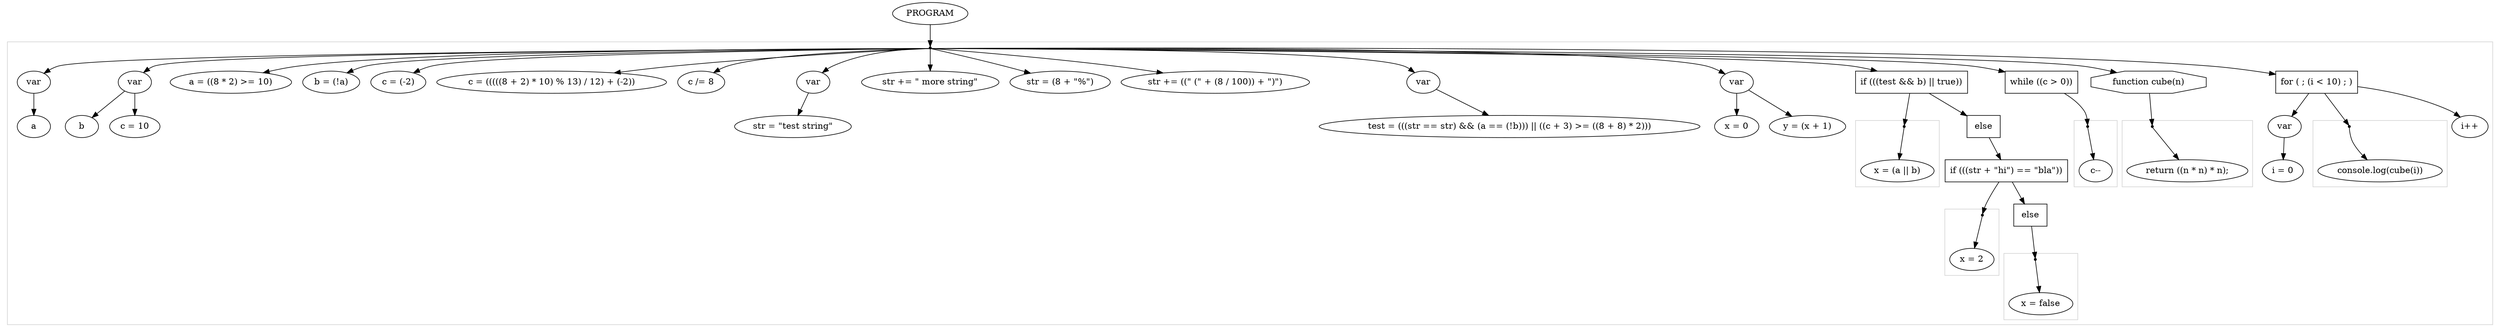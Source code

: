 digraph{graph[ordering="in"];175[label="PROGRAM"shape=""];175->0;subgraph cluster0{color=lightgrey;0[label=""shape="point"];0->2;subgraph cluster2{color=transparent;2[label="var"shape=""];2->1;1[label="a"shape=""];}0->5;subgraph cluster5{color=transparent;5[label="var"shape=""];5->4;4[label="b"shape=""];5->8;8[label="c = 10"shape=""];}0->17;17[label="a = ((8 * 2) >= 10)"shape=""];0->22;22[label="b = (!a)"shape=""];0->27;27[label="c = (-2)"shape=""];0->42;42[label="c = (((((8 + 2) * 10) % 13) / 12) + (-2))"shape=""];0->46;46[label="c /= 8"shape=""];0->52;subgraph cluster52{color=transparent;52[label="var"shape=""];52->50;50[label="str = &quot;test string&quot;"shape=""];}0->56;56[label="str += &quot; more string&quot;"shape=""];0->62;62[label="str = (8 + &quot;%&quot;)"shape=""];0->72;72[label="str += ((&quot; (&quot; + (8 / 100)) + &quot;)&quot;)"shape=""];0->95;subgraph cluster95{color=transparent;95[label="var"shape=""];95->93;93[label="test = (((str == str) && (a == (!b))) || ((c + 3) >= ((8 + 8) * 2)))"shape=""];}0->101;subgraph cluster101{color=transparent;101[label="var"shape=""];101->99;99[label="x = 0"shape=""];101->106;106[label="y = (x + 1)"shape=""];}0->139;139[label="if (((test && b) || true))"shape="box"];139->114;subgraph cluster114{color=lightgrey;114[label=""shape="point"];114->119;119[label="x = (a || b)"shape=""];}139->138;138[label="else"shape="box"];138->137;137[label="if (((str + &quot;hi&quot;) == &quot;bla&quot;))"shape="box"];137->126;subgraph cluster126{color=lightgrey;126[label=""shape="point"];126->129;129[label="x = 2"shape=""];}137->136;136[label="else"shape="box"];136->131;subgraph cluster131{color=lightgrey;131[label=""shape="point"];131->134;134[label="x = false"shape=""];}0->147;147[label="while ((c > 0))"shape="box"];147->143;subgraph cluster143{color=lightgrey;143[label=""shape="point"];143->145;145[label="c--"shape=""];}0->155;155[label="function cube(n)"shape="octagon"];155->148;subgraph cluster148{color=lightgrey;148[label=""shape="point"];148->154;154[label="return ((n * n) * n);"shape=""];}0->174;174[label="for ( ; (i < 10) ; )"shape="box"];174->160;subgraph cluster160{color=transparent;160[label="var"shape=""];160->158;158[label="i = 0"shape=""];}174->166;subgraph cluster166{color=lightgrey;166[label=""shape="point"];166->172;172[label="console.log(cube(i))"shape=""];}174->165;165[label="i++"shape=""];}}
